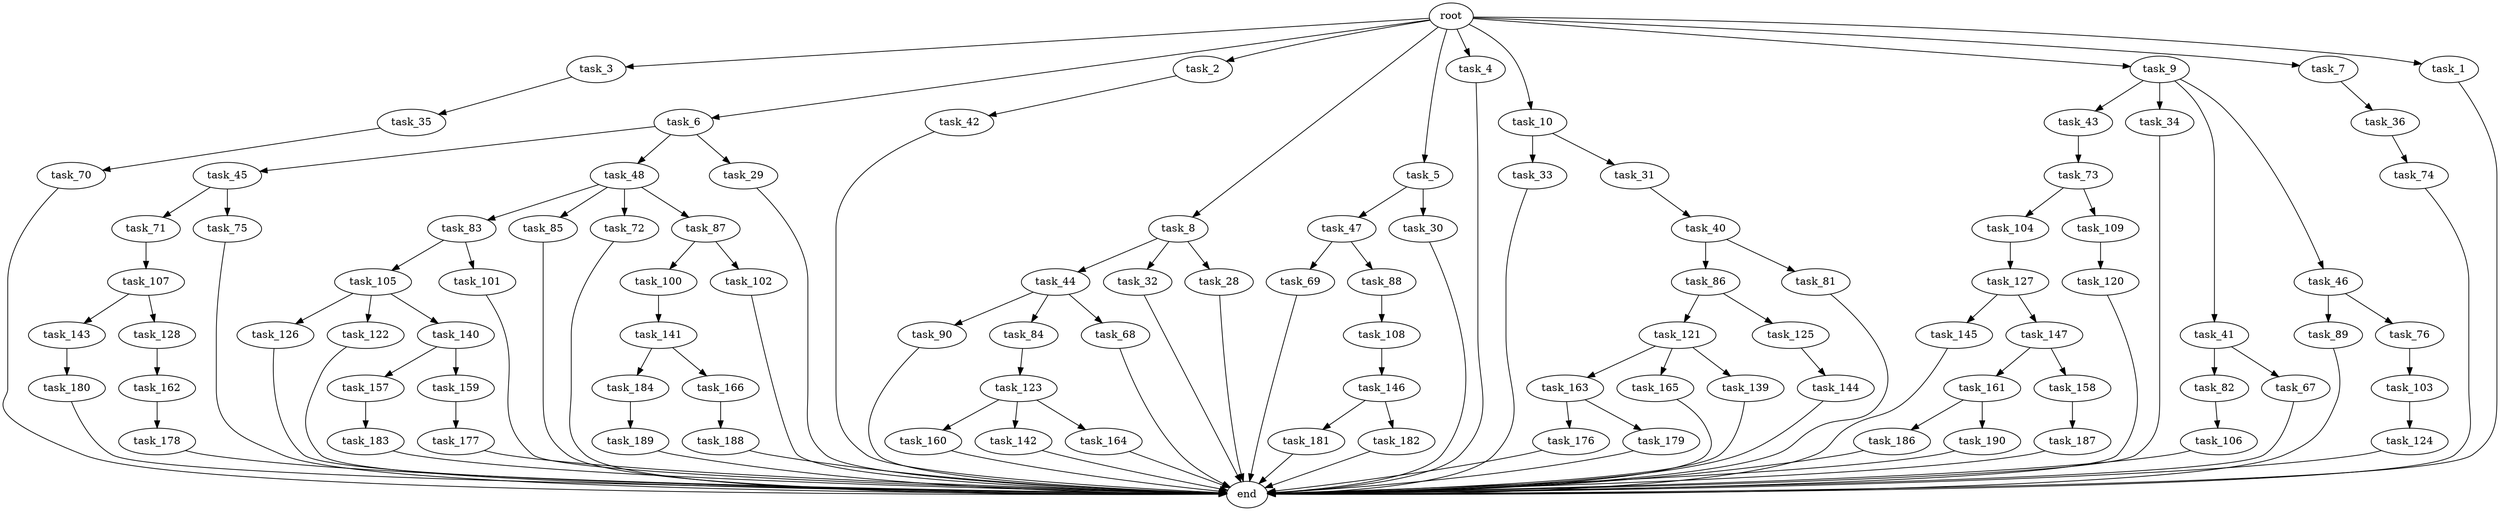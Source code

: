 digraph G {
  task_73 [size="69578470195.199997"];
  task_45 [size="30923764531.200001"];
  task_89 [size="30923764531.200001"];
  task_100 [size="3435973836.800000"];
  task_47 [size="42090679500.800003"];
  task_90 [size="42090679500.800003"];
  task_3 [size="102.400000"];
  task_6 [size="102.400000"];
  task_141 [size="3435973836.800000"];
  task_2 [size="102.400000"];
  task_104 [size="3435973836.800000"];
  task_8 [size="102.400000"];
  task_44 [size="54975581388.800003"];
  task_163 [size="42090679500.800003"];
  task_69 [size="3435973836.800000"];
  task_84 [size="42090679500.800003"];
  task_184 [size="21474836480.000000"];
  task_187 [size="42090679500.800003"];
  task_86 [size="7730941132.800000"];
  task_145 [size="3435973836.800000"];
  task_74 [size="85899345920.000000"];
  task_82 [size="7730941132.800000"];
  task_43 [size="69578470195.199997"];
  task_34 [size="69578470195.199997"];
  task_33 [size="42090679500.800003"];
  task_189 [size="42090679500.800003"];
  task_71 [size="54975581388.800003"];
  task_160 [size="54975581388.800003"];
  task_105 [size="13743895347.200001"];
  task_5 [size="102.400000"];
  task_48 [size="30923764531.200001"];
  task_4 [size="102.400000"];
  task_157 [size="85899345920.000000"];
  task_176 [size="30923764531.200001"];
  task_36 [size="30923764531.200001"];
  task_181 [size="21474836480.000000"];
  task_120 [size="85899345920.000000"];
  task_177 [size="42090679500.800003"];
  task_109 [size="3435973836.800000"];
  task_144 [size="42090679500.800003"];
  task_10 [size="102.400000"];
  task_161 [size="85899345920.000000"];
  task_83 [size="3435973836.800000"];
  task_147 [size="3435973836.800000"];
  task_103 [size="21474836480.000000"];
  task_40 [size="21474836480.000000"];
  task_9 [size="102.400000"];
  task_41 [size="69578470195.199997"];
  task_85 [size="3435973836.800000"];
  task_76 [size="30923764531.200001"];
  task_121 [size="54975581388.800003"];
  task_186 [size="3435973836.800000"];
  task_107 [size="13743895347.200001"];
  task_126 [size="69578470195.199997"];
  task_179 [size="30923764531.200001"];
  end [size="0.000000"];
  task_143 [size="13743895347.200001"];
  task_142 [size="54975581388.800003"];
  root [size="0.000000"];
  task_106 [size="69578470195.199997"];
  task_146 [size="42090679500.800003"];
  task_32 [size="54975581388.800003"];
  task_30 [size="42090679500.800003"];
  task_188 [size="7730941132.800000"];
  task_72 [size="3435973836.800000"];
  task_180 [size="3435973836.800000"];
  task_81 [size="7730941132.800000"];
  task_88 [size="3435973836.800000"];
  task_28 [size="54975581388.800003"];
  task_42 [size="69578470195.199997"];
  task_190 [size="3435973836.800000"];
  task_75 [size="54975581388.800003"];
  task_87 [size="3435973836.800000"];
  task_29 [size="30923764531.200001"];
  task_31 [size="42090679500.800003"];
  task_165 [size="42090679500.800003"];
  task_122 [size="69578470195.199997"];
  task_127 [size="3435973836.800000"];
  task_162 [size="85899345920.000000"];
  task_101 [size="13743895347.200001"];
  task_35 [size="30923764531.200001"];
  task_67 [size="7730941132.800000"];
  task_178 [size="21474836480.000000"];
  task_159 [size="85899345920.000000"];
  task_125 [size="54975581388.800003"];
  task_102 [size="3435973836.800000"];
  task_158 [size="85899345920.000000"];
  task_46 [size="69578470195.199997"];
  task_166 [size="21474836480.000000"];
  task_7 [size="102.400000"];
  task_139 [size="42090679500.800003"];
  task_164 [size="54975581388.800003"];
  task_140 [size="69578470195.199997"];
  task_128 [size="13743895347.200001"];
  task_1 [size="102.400000"];
  task_108 [size="42090679500.800003"];
  task_68 [size="42090679500.800003"];
  task_183 [size="30923764531.200001"];
  task_182 [size="21474836480.000000"];
  task_70 [size="54975581388.800003"];
  task_124 [size="85899345920.000000"];
  task_123 [size="13743895347.200001"];

  task_73 -> task_104 [size="33554432.000000"];
  task_73 -> task_109 [size="33554432.000000"];
  task_45 -> task_75 [size="536870912.000000"];
  task_45 -> task_71 [size="536870912.000000"];
  task_89 -> end [size="1.000000"];
  task_100 -> task_141 [size="33554432.000000"];
  task_47 -> task_88 [size="33554432.000000"];
  task_47 -> task_69 [size="33554432.000000"];
  task_90 -> end [size="1.000000"];
  task_3 -> task_35 [size="301989888.000000"];
  task_6 -> task_29 [size="301989888.000000"];
  task_6 -> task_48 [size="301989888.000000"];
  task_6 -> task_45 [size="301989888.000000"];
  task_141 -> task_184 [size="209715200.000000"];
  task_141 -> task_166 [size="209715200.000000"];
  task_2 -> task_42 [size="679477248.000000"];
  task_104 -> task_127 [size="33554432.000000"];
  task_8 -> task_28 [size="536870912.000000"];
  task_8 -> task_44 [size="536870912.000000"];
  task_8 -> task_32 [size="536870912.000000"];
  task_44 -> task_84 [size="411041792.000000"];
  task_44 -> task_90 [size="411041792.000000"];
  task_44 -> task_68 [size="411041792.000000"];
  task_163 -> task_176 [size="301989888.000000"];
  task_163 -> task_179 [size="301989888.000000"];
  task_69 -> end [size="1.000000"];
  task_84 -> task_123 [size="134217728.000000"];
  task_184 -> task_189 [size="411041792.000000"];
  task_187 -> end [size="1.000000"];
  task_86 -> task_125 [size="536870912.000000"];
  task_86 -> task_121 [size="536870912.000000"];
  task_145 -> end [size="1.000000"];
  task_74 -> end [size="1.000000"];
  task_82 -> task_106 [size="679477248.000000"];
  task_43 -> task_73 [size="679477248.000000"];
  task_34 -> end [size="1.000000"];
  task_33 -> end [size="1.000000"];
  task_189 -> end [size="1.000000"];
  task_71 -> task_107 [size="134217728.000000"];
  task_160 -> end [size="1.000000"];
  task_105 -> task_126 [size="679477248.000000"];
  task_105 -> task_140 [size="679477248.000000"];
  task_105 -> task_122 [size="679477248.000000"];
  task_5 -> task_47 [size="411041792.000000"];
  task_5 -> task_30 [size="411041792.000000"];
  task_48 -> task_83 [size="33554432.000000"];
  task_48 -> task_72 [size="33554432.000000"];
  task_48 -> task_87 [size="33554432.000000"];
  task_48 -> task_85 [size="33554432.000000"];
  task_4 -> end [size="1.000000"];
  task_157 -> task_183 [size="301989888.000000"];
  task_176 -> end [size="1.000000"];
  task_36 -> task_74 [size="838860800.000000"];
  task_181 -> end [size="1.000000"];
  task_120 -> end [size="1.000000"];
  task_177 -> end [size="1.000000"];
  task_109 -> task_120 [size="838860800.000000"];
  task_144 -> end [size="1.000000"];
  task_10 -> task_31 [size="411041792.000000"];
  task_10 -> task_33 [size="411041792.000000"];
  task_161 -> task_186 [size="33554432.000000"];
  task_161 -> task_190 [size="33554432.000000"];
  task_83 -> task_101 [size="134217728.000000"];
  task_83 -> task_105 [size="134217728.000000"];
  task_147 -> task_161 [size="838860800.000000"];
  task_147 -> task_158 [size="838860800.000000"];
  task_103 -> task_124 [size="838860800.000000"];
  task_40 -> task_81 [size="75497472.000000"];
  task_40 -> task_86 [size="75497472.000000"];
  task_9 -> task_43 [size="679477248.000000"];
  task_9 -> task_34 [size="679477248.000000"];
  task_9 -> task_46 [size="679477248.000000"];
  task_9 -> task_41 [size="679477248.000000"];
  task_41 -> task_67 [size="75497472.000000"];
  task_41 -> task_82 [size="75497472.000000"];
  task_85 -> end [size="1.000000"];
  task_76 -> task_103 [size="209715200.000000"];
  task_121 -> task_139 [size="411041792.000000"];
  task_121 -> task_163 [size="411041792.000000"];
  task_121 -> task_165 [size="411041792.000000"];
  task_186 -> end [size="1.000000"];
  task_107 -> task_128 [size="134217728.000000"];
  task_107 -> task_143 [size="134217728.000000"];
  task_126 -> end [size="1.000000"];
  task_179 -> end [size="1.000000"];
  task_143 -> task_180 [size="33554432.000000"];
  task_142 -> end [size="1.000000"];
  root -> task_8 [size="1.000000"];
  root -> task_9 [size="1.000000"];
  root -> task_3 [size="1.000000"];
  root -> task_7 [size="1.000000"];
  root -> task_6 [size="1.000000"];
  root -> task_1 [size="1.000000"];
  root -> task_10 [size="1.000000"];
  root -> task_5 [size="1.000000"];
  root -> task_2 [size="1.000000"];
  root -> task_4 [size="1.000000"];
  task_106 -> end [size="1.000000"];
  task_146 -> task_181 [size="209715200.000000"];
  task_146 -> task_182 [size="209715200.000000"];
  task_32 -> end [size="1.000000"];
  task_30 -> end [size="1.000000"];
  task_188 -> end [size="1.000000"];
  task_72 -> end [size="1.000000"];
  task_180 -> end [size="1.000000"];
  task_81 -> end [size="1.000000"];
  task_88 -> task_108 [size="411041792.000000"];
  task_28 -> end [size="1.000000"];
  task_42 -> end [size="1.000000"];
  task_190 -> end [size="1.000000"];
  task_75 -> end [size="1.000000"];
  task_87 -> task_102 [size="33554432.000000"];
  task_87 -> task_100 [size="33554432.000000"];
  task_29 -> end [size="1.000000"];
  task_31 -> task_40 [size="209715200.000000"];
  task_165 -> end [size="1.000000"];
  task_122 -> end [size="1.000000"];
  task_127 -> task_145 [size="33554432.000000"];
  task_127 -> task_147 [size="33554432.000000"];
  task_162 -> task_178 [size="209715200.000000"];
  task_101 -> end [size="1.000000"];
  task_35 -> task_70 [size="536870912.000000"];
  task_67 -> end [size="1.000000"];
  task_178 -> end [size="1.000000"];
  task_159 -> task_177 [size="411041792.000000"];
  task_125 -> task_144 [size="411041792.000000"];
  task_102 -> end [size="1.000000"];
  task_158 -> task_187 [size="411041792.000000"];
  task_46 -> task_89 [size="301989888.000000"];
  task_46 -> task_76 [size="301989888.000000"];
  task_166 -> task_188 [size="75497472.000000"];
  task_7 -> task_36 [size="301989888.000000"];
  task_139 -> end [size="1.000000"];
  task_164 -> end [size="1.000000"];
  task_140 -> task_157 [size="838860800.000000"];
  task_140 -> task_159 [size="838860800.000000"];
  task_128 -> task_162 [size="838860800.000000"];
  task_1 -> end [size="1.000000"];
  task_108 -> task_146 [size="411041792.000000"];
  task_68 -> end [size="1.000000"];
  task_183 -> end [size="1.000000"];
  task_182 -> end [size="1.000000"];
  task_70 -> end [size="1.000000"];
  task_124 -> end [size="1.000000"];
  task_123 -> task_164 [size="536870912.000000"];
  task_123 -> task_160 [size="536870912.000000"];
  task_123 -> task_142 [size="536870912.000000"];
}
